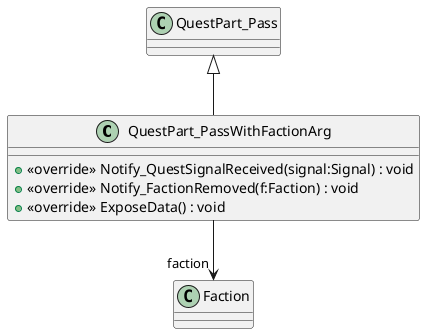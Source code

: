 @startuml
class QuestPart_PassWithFactionArg {
    + <<override>> Notify_QuestSignalReceived(signal:Signal) : void
    + <<override>> Notify_FactionRemoved(f:Faction) : void
    + <<override>> ExposeData() : void
}
QuestPart_Pass <|-- QuestPart_PassWithFactionArg
QuestPart_PassWithFactionArg --> "faction" Faction
@enduml
